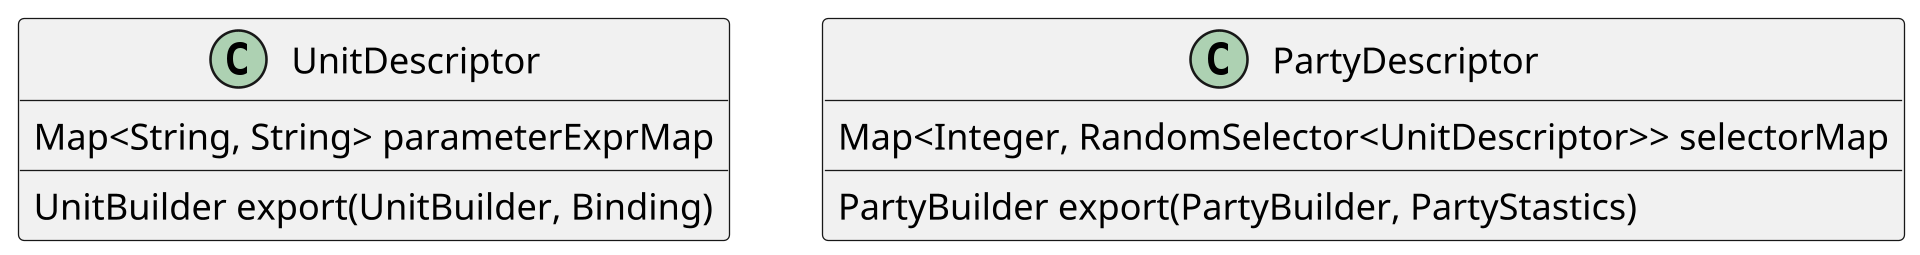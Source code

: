 
@startuml

scale 1920 * 1080

class UnitDescriptor{
    Map<String, String> parameterExprMap
    UnitBuilder export(UnitBuilder, Binding)
}

class PartyDescriptor{
    Map<Integer, RandomSelector<UnitDescriptor>> selectorMap
    PartyBuilder export(PartyBuilder, PartyStastics)
}

@enduml
